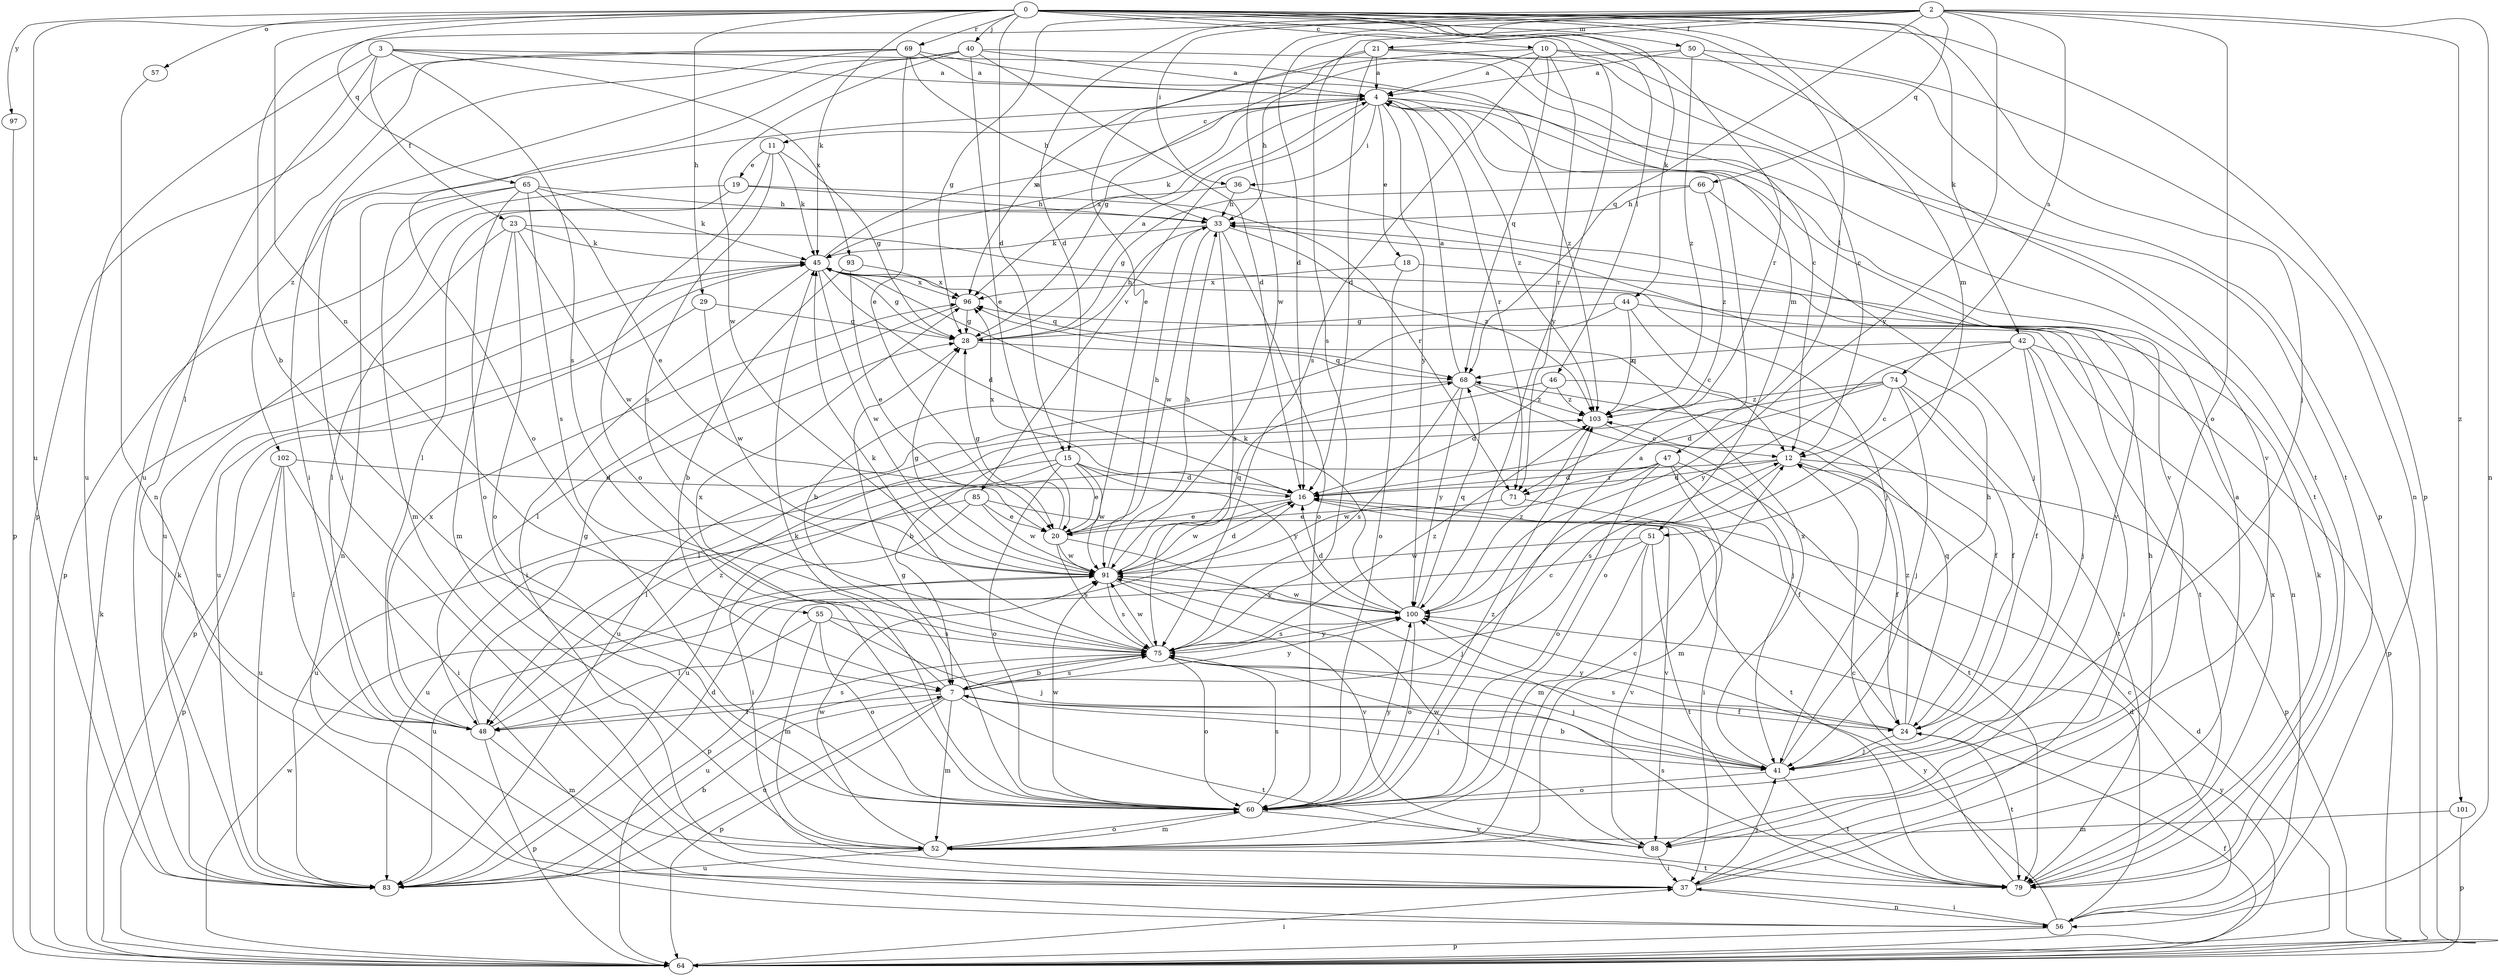 strict digraph  {
0;
2;
3;
4;
7;
10;
11;
12;
15;
16;
18;
19;
20;
21;
23;
24;
28;
29;
33;
36;
37;
40;
41;
42;
44;
45;
46;
47;
48;
50;
51;
52;
55;
56;
57;
60;
64;
65;
66;
68;
69;
71;
74;
75;
79;
83;
85;
88;
91;
93;
96;
97;
100;
101;
102;
103;
0 -> 10  [label=c];
0 -> 15  [label=d];
0 -> 29  [label=h];
0 -> 40  [label=j];
0 -> 41  [label=j];
0 -> 42  [label=k];
0 -> 44  [label=k];
0 -> 45  [label=k];
0 -> 46  [label=l];
0 -> 47  [label=l];
0 -> 50  [label=m];
0 -> 51  [label=m];
0 -> 55  [label=n];
0 -> 57  [label=o];
0 -> 64  [label=p];
0 -> 65  [label=q];
0 -> 69  [label=r];
0 -> 71  [label=r];
0 -> 83  [label=u];
0 -> 97  [label=y];
0 -> 100  [label=y];
2 -> 7  [label=b];
2 -> 15  [label=d];
2 -> 16  [label=d];
2 -> 21  [label=f];
2 -> 28  [label=g];
2 -> 36  [label=i];
2 -> 56  [label=n];
2 -> 60  [label=o];
2 -> 66  [label=q];
2 -> 68  [label=q];
2 -> 74  [label=s];
2 -> 75  [label=s];
2 -> 91  [label=w];
2 -> 100  [label=y];
2 -> 101  [label=z];
3 -> 4  [label=a];
3 -> 23  [label=f];
3 -> 48  [label=l];
3 -> 51  [label=m];
3 -> 75  [label=s];
3 -> 83  [label=u];
3 -> 93  [label=x];
4 -> 11  [label=c];
4 -> 18  [label=e];
4 -> 36  [label=i];
4 -> 45  [label=k];
4 -> 71  [label=r];
4 -> 79  [label=t];
4 -> 85  [label=v];
4 -> 88  [label=v];
4 -> 96  [label=x];
4 -> 100  [label=y];
4 -> 102  [label=z];
4 -> 103  [label=z];
7 -> 12  [label=c];
7 -> 24  [label=f];
7 -> 41  [label=j];
7 -> 48  [label=l];
7 -> 52  [label=m];
7 -> 64  [label=p];
7 -> 75  [label=s];
7 -> 79  [label=t];
7 -> 83  [label=u];
7 -> 96  [label=x];
7 -> 100  [label=y];
10 -> 4  [label=a];
10 -> 64  [label=p];
10 -> 68  [label=q];
10 -> 71  [label=r];
10 -> 75  [label=s];
10 -> 79  [label=t];
10 -> 96  [label=x];
11 -> 19  [label=e];
11 -> 28  [label=g];
11 -> 45  [label=k];
11 -> 60  [label=o];
11 -> 75  [label=s];
12 -> 16  [label=d];
12 -> 24  [label=f];
12 -> 64  [label=p];
12 -> 75  [label=s];
12 -> 83  [label=u];
15 -> 16  [label=d];
15 -> 20  [label=e];
15 -> 48  [label=l];
15 -> 60  [label=o];
15 -> 83  [label=u];
15 -> 91  [label=w];
15 -> 100  [label=y];
16 -> 20  [label=e];
16 -> 79  [label=t];
16 -> 91  [label=w];
16 -> 96  [label=x];
18 -> 56  [label=n];
18 -> 60  [label=o];
18 -> 96  [label=x];
19 -> 33  [label=h];
19 -> 64  [label=p];
19 -> 71  [label=r];
19 -> 83  [label=u];
20 -> 28  [label=g];
20 -> 33  [label=h];
20 -> 41  [label=j];
20 -> 75  [label=s];
20 -> 91  [label=w];
21 -> 4  [label=a];
21 -> 12  [label=c];
21 -> 16  [label=d];
21 -> 20  [label=e];
21 -> 33  [label=h];
21 -> 79  [label=t];
23 -> 41  [label=j];
23 -> 45  [label=k];
23 -> 48  [label=l];
23 -> 52  [label=m];
23 -> 60  [label=o];
23 -> 91  [label=w];
24 -> 41  [label=j];
24 -> 68  [label=q];
24 -> 75  [label=s];
24 -> 79  [label=t];
24 -> 100  [label=y];
24 -> 103  [label=z];
28 -> 4  [label=a];
28 -> 33  [label=h];
28 -> 68  [label=q];
29 -> 28  [label=g];
29 -> 64  [label=p];
29 -> 91  [label=w];
33 -> 45  [label=k];
33 -> 60  [label=o];
33 -> 75  [label=s];
33 -> 91  [label=w];
33 -> 103  [label=z];
36 -> 33  [label=h];
36 -> 48  [label=l];
36 -> 88  [label=v];
37 -> 4  [label=a];
37 -> 33  [label=h];
37 -> 41  [label=j];
37 -> 56  [label=n];
40 -> 4  [label=a];
40 -> 12  [label=c];
40 -> 16  [label=d];
40 -> 20  [label=e];
40 -> 37  [label=i];
40 -> 60  [label=o];
40 -> 91  [label=w];
41 -> 7  [label=b];
41 -> 33  [label=h];
41 -> 60  [label=o];
41 -> 79  [label=t];
41 -> 96  [label=x];
42 -> 24  [label=f];
42 -> 37  [label=i];
42 -> 41  [label=j];
42 -> 60  [label=o];
42 -> 64  [label=p];
42 -> 68  [label=q];
42 -> 100  [label=y];
44 -> 7  [label=b];
44 -> 12  [label=c];
44 -> 28  [label=g];
44 -> 79  [label=t];
44 -> 103  [label=z];
45 -> 4  [label=a];
45 -> 16  [label=d];
45 -> 28  [label=g];
45 -> 37  [label=i];
45 -> 68  [label=q];
45 -> 83  [label=u];
45 -> 91  [label=w];
45 -> 96  [label=x];
46 -> 16  [label=d];
46 -> 24  [label=f];
46 -> 48  [label=l];
46 -> 103  [label=z];
47 -> 16  [label=d];
47 -> 24  [label=f];
47 -> 52  [label=m];
47 -> 60  [label=o];
47 -> 71  [label=r];
47 -> 79  [label=t];
47 -> 91  [label=w];
48 -> 28  [label=g];
48 -> 52  [label=m];
48 -> 64  [label=p];
48 -> 75  [label=s];
48 -> 96  [label=x];
48 -> 103  [label=z];
50 -> 4  [label=a];
50 -> 28  [label=g];
50 -> 56  [label=n];
50 -> 88  [label=v];
50 -> 103  [label=z];
51 -> 52  [label=m];
51 -> 64  [label=p];
51 -> 79  [label=t];
51 -> 88  [label=v];
51 -> 91  [label=w];
52 -> 12  [label=c];
52 -> 60  [label=o];
52 -> 79  [label=t];
52 -> 83  [label=u];
52 -> 91  [label=w];
55 -> 41  [label=j];
55 -> 48  [label=l];
55 -> 52  [label=m];
55 -> 60  [label=o];
55 -> 75  [label=s];
56 -> 12  [label=c];
56 -> 16  [label=d];
56 -> 37  [label=i];
56 -> 64  [label=p];
56 -> 100  [label=y];
57 -> 56  [label=n];
60 -> 4  [label=a];
60 -> 28  [label=g];
60 -> 45  [label=k];
60 -> 52  [label=m];
60 -> 75  [label=s];
60 -> 88  [label=v];
60 -> 91  [label=w];
60 -> 100  [label=y];
60 -> 103  [label=z];
64 -> 16  [label=d];
64 -> 24  [label=f];
64 -> 37  [label=i];
64 -> 45  [label=k];
64 -> 91  [label=w];
64 -> 100  [label=y];
65 -> 20  [label=e];
65 -> 33  [label=h];
65 -> 45  [label=k];
65 -> 52  [label=m];
65 -> 56  [label=n];
65 -> 60  [label=o];
65 -> 75  [label=s];
66 -> 28  [label=g];
66 -> 33  [label=h];
66 -> 41  [label=j];
66 -> 103  [label=z];
68 -> 4  [label=a];
68 -> 41  [label=j];
68 -> 75  [label=s];
68 -> 83  [label=u];
68 -> 100  [label=y];
68 -> 103  [label=z];
69 -> 4  [label=a];
69 -> 20  [label=e];
69 -> 33  [label=h];
69 -> 37  [label=i];
69 -> 64  [label=p];
69 -> 83  [label=u];
69 -> 103  [label=z];
71 -> 20  [label=e];
71 -> 37  [label=i];
74 -> 7  [label=b];
74 -> 12  [label=c];
74 -> 16  [label=d];
74 -> 24  [label=f];
74 -> 41  [label=j];
74 -> 79  [label=t];
74 -> 103  [label=z];
75 -> 7  [label=b];
75 -> 41  [label=j];
75 -> 45  [label=k];
75 -> 60  [label=o];
75 -> 83  [label=u];
75 -> 91  [label=w];
75 -> 100  [label=y];
75 -> 103  [label=z];
79 -> 12  [label=c];
79 -> 45  [label=k];
79 -> 75  [label=s];
79 -> 96  [label=x];
83 -> 7  [label=b];
83 -> 16  [label=d];
83 -> 45  [label=k];
85 -> 20  [label=e];
85 -> 37  [label=i];
85 -> 83  [label=u];
85 -> 88  [label=v];
85 -> 91  [label=w];
88 -> 37  [label=i];
88 -> 91  [label=w];
91 -> 16  [label=d];
91 -> 28  [label=g];
91 -> 33  [label=h];
91 -> 68  [label=q];
91 -> 75  [label=s];
91 -> 83  [label=u];
91 -> 88  [label=v];
91 -> 100  [label=y];
93 -> 7  [label=b];
93 -> 20  [label=e];
93 -> 96  [label=x];
96 -> 28  [label=g];
96 -> 48  [label=l];
97 -> 64  [label=p];
100 -> 16  [label=d];
100 -> 45  [label=k];
100 -> 60  [label=o];
100 -> 68  [label=q];
100 -> 75  [label=s];
100 -> 91  [label=w];
100 -> 103  [label=z];
101 -> 52  [label=m];
101 -> 64  [label=p];
102 -> 16  [label=d];
102 -> 37  [label=i];
102 -> 48  [label=l];
102 -> 64  [label=p];
102 -> 83  [label=u];
103 -> 12  [label=c];
}
